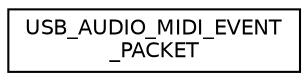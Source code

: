 digraph "Graphical Class Hierarchy"
{
  edge [fontname="Helvetica",fontsize="10",labelfontname="Helvetica",labelfontsize="10"];
  node [fontname="Helvetica",fontsize="10",shape=record];
  rankdir="LR";
  Node1 [label="USB_AUDIO_MIDI_EVENT\l_PACKET",height=0.2,width=0.4,color="black", fillcolor="white", style="filled",URL="$union_u_s_b___a_u_d_i_o___m_i_d_i___e_v_e_n_t___p_a_c_k_e_t.html"];
}
